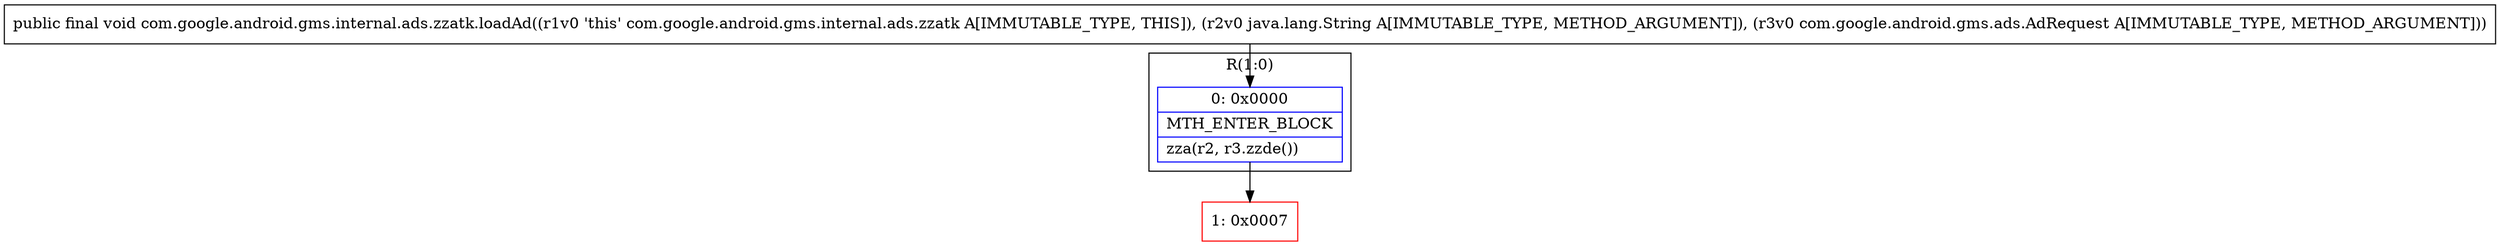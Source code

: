 digraph "CFG forcom.google.android.gms.internal.ads.zzatk.loadAd(Ljava\/lang\/String;Lcom\/google\/android\/gms\/ads\/AdRequest;)V" {
subgraph cluster_Region_728118164 {
label = "R(1:0)";
node [shape=record,color=blue];
Node_0 [shape=record,label="{0\:\ 0x0000|MTH_ENTER_BLOCK\l|zza(r2, r3.zzde())\l}"];
}
Node_1 [shape=record,color=red,label="{1\:\ 0x0007}"];
MethodNode[shape=record,label="{public final void com.google.android.gms.internal.ads.zzatk.loadAd((r1v0 'this' com.google.android.gms.internal.ads.zzatk A[IMMUTABLE_TYPE, THIS]), (r2v0 java.lang.String A[IMMUTABLE_TYPE, METHOD_ARGUMENT]), (r3v0 com.google.android.gms.ads.AdRequest A[IMMUTABLE_TYPE, METHOD_ARGUMENT])) }"];
MethodNode -> Node_0;
Node_0 -> Node_1;
}

